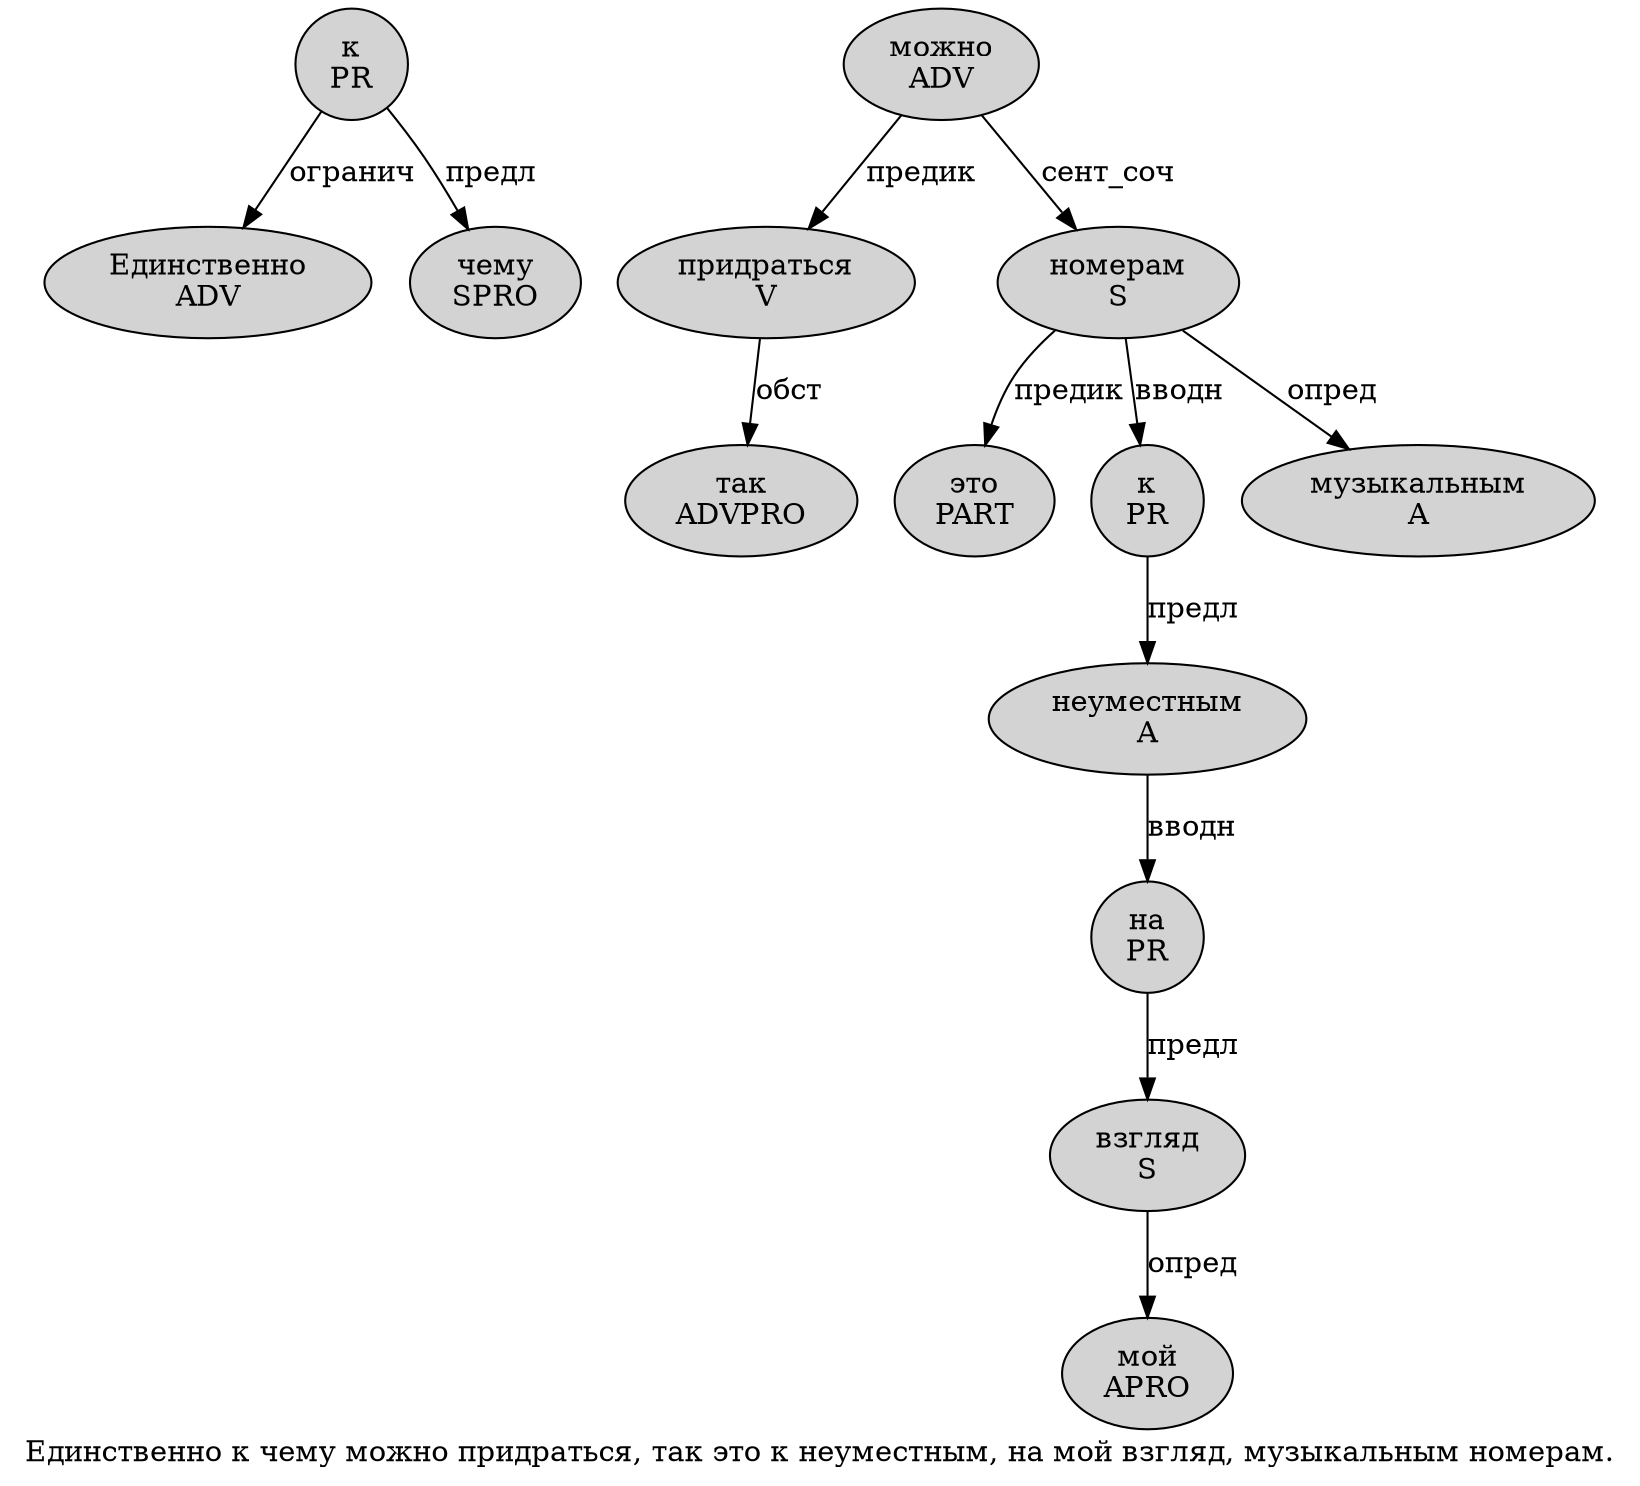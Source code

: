 digraph SENTENCE_1112 {
	graph [label="Единственно к чему можно придраться, так это к неуместным, на мой взгляд, музыкальным номерам."]
	node [style=filled]
		0 [label="Единственно
ADV" color="" fillcolor=lightgray penwidth=1 shape=ellipse]
		1 [label="к
PR" color="" fillcolor=lightgray penwidth=1 shape=ellipse]
		2 [label="чему
SPRO" color="" fillcolor=lightgray penwidth=1 shape=ellipse]
		3 [label="можно
ADV" color="" fillcolor=lightgray penwidth=1 shape=ellipse]
		4 [label="придраться
V" color="" fillcolor=lightgray penwidth=1 shape=ellipse]
		6 [label="так
ADVPRO" color="" fillcolor=lightgray penwidth=1 shape=ellipse]
		7 [label="это
PART" color="" fillcolor=lightgray penwidth=1 shape=ellipse]
		8 [label="к
PR" color="" fillcolor=lightgray penwidth=1 shape=ellipse]
		9 [label="неуместным
A" color="" fillcolor=lightgray penwidth=1 shape=ellipse]
		11 [label="на
PR" color="" fillcolor=lightgray penwidth=1 shape=ellipse]
		12 [label="мой
APRO" color="" fillcolor=lightgray penwidth=1 shape=ellipse]
		13 [label="взгляд
S" color="" fillcolor=lightgray penwidth=1 shape=ellipse]
		15 [label="музыкальным
A" color="" fillcolor=lightgray penwidth=1 shape=ellipse]
		16 [label="номерам
S" color="" fillcolor=lightgray penwidth=1 shape=ellipse]
			13 -> 12 [label="опред"]
			3 -> 4 [label="предик"]
			3 -> 16 [label="сент_соч"]
			4 -> 6 [label="обст"]
			9 -> 11 [label="вводн"]
			8 -> 9 [label="предл"]
			16 -> 7 [label="предик"]
			16 -> 8 [label="вводн"]
			16 -> 15 [label="опред"]
			11 -> 13 [label="предл"]
			1 -> 0 [label="огранич"]
			1 -> 2 [label="предл"]
}